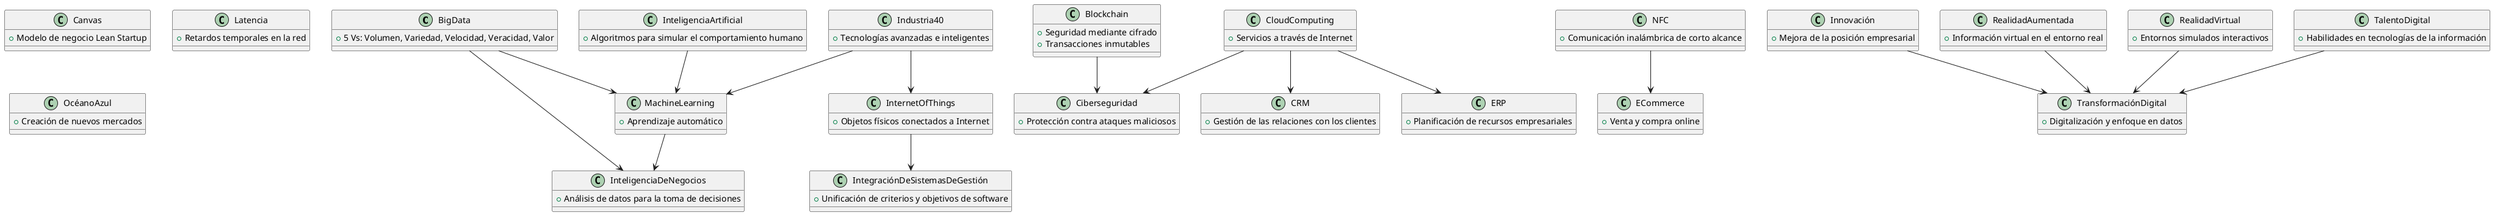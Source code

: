 @startuml
class BigData {
    +5 Vs: Volumen, Variedad, Velocidad, Veracidad, Valor
}

class Blockchain {
    +Seguridad mediante cifrado
    +Transacciones inmutables
}

class Canvas {
    +Modelo de negocio Lean Startup
}

class Ciberseguridad {
    +Protección contra ataques maliciosos
}

class CloudComputing {
    +Servicios a través de Internet
}

class CRM {
    +Gestión de las relaciones con los clientes
}

class ECommerce {
    +Venta y compra online
}

class ERP {
    +Planificación de recursos empresariales
}

class Industria40 {
    +Tecnologías avanzadas e inteligentes
}

class Innovación {
    +Mejora de la posición empresarial
}

class IntegraciónDeSistemasDeGestión {
    +Unificación de criterios y objetivos de software
}

class InteligenciaArtificial {
    +Algoritmos para simular el comportamiento humano
}

class InteligenciaDeNegocios {
    +Análisis de datos para la toma de decisiones
}

class InternetOfThings {
    +Objetos físicos conectados a Internet
}

class ITIL {
    +Mejores prácticas para la gestión de IT
}

class Latencia {
    +Retardos temporales en la red
}

class MachineLearning {
    +Aprendizaje automático
}

class ModeloTCPIP {
    +Protocolos para la comunicación en redes
}

class NFC {
    +Comunicación inalámbrica de corto alcance
}

class OcéanoAzul {
    +Creación de nuevos mercados
}

class OperaciónDeSistemas {
    +Administración de software y hardware
}

class Outsourcing {
    +Externalización de sistemas de información
}

class RealidadAumentada {
    +Información virtual en el entorno real
}

class RealidadVirtual {
    +Entornos simulados interactivos
}

class RedesInformáticas {
    +Conexión de equipos informáticos
}

class SLA {
    +Acuerdo de nivel de servicio
}

class ProfesionalesSTEM {
    +Conocimientos en ciencia, tecnología, ingeniería, matemáticas
}

class TalentoDigital {
    +Habilidades en tecnologías de la información
}

class TalentoSTEM {
    +Perfil profesional interdisciplinario
}

class TransformaciónDigital {
    +Digitalización y enfoque en datos
}

BigData --> InteligenciaDeNegocios
BigData --> MachineLearning
Blockchain --> Ciberseguridad
CloudComputing --> Ciberseguridad
CloudComputing --> CRM
CloudComputing --> ERP
Industria40 --> InternetOfThings
Industria40 --> MachineLearning
Innovación --> TransformaciónDigital
InteligenciaArtificial --> MachineLearning
InternetOfThings --> IntegraciónDeSistemasDeGestión
ITIL --> OperaciónDeSistemas
MachineLearning --> InteligenciaDeNegocios
ModeloTCPIP --> RedesInformáticas
NFC --> ECommerce
OperaciónDeSistemas --> Outsourcing
RealidadAumentada --> TransformaciónDigital
RealidadVirtual --> TransformaciónDigital
RedesInformáticas --> ModeloTCPIP
SLA --> Outsourcing
TalentoDigital --> TransformaciónDigital
TalentoSTEM --> ProfesionalesSTEM

@enduml

